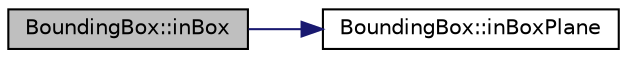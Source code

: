 digraph "BoundingBox::inBox"
{
 // INTERACTIVE_SVG=YES
  edge [fontname="Helvetica",fontsize="10",labelfontname="Helvetica",labelfontsize="10"];
  node [fontname="Helvetica",fontsize="10",shape=record];
  rankdir="LR";
  Node1 [label="BoundingBox::inBox",height=0.2,width=0.4,color="black", fillcolor="grey75", style="filled" fontcolor="black"];
  Node1 -> Node2 [color="midnightblue",fontsize="10",style="solid",fontname="Helvetica"];
  Node2 [label="BoundingBox::inBoxPlane",height=0.2,width=0.4,color="black", fillcolor="white", style="filled",URL="$class_bounding_box.html#a2bba02f78ad49edb3b3caf972777735b"];
}
